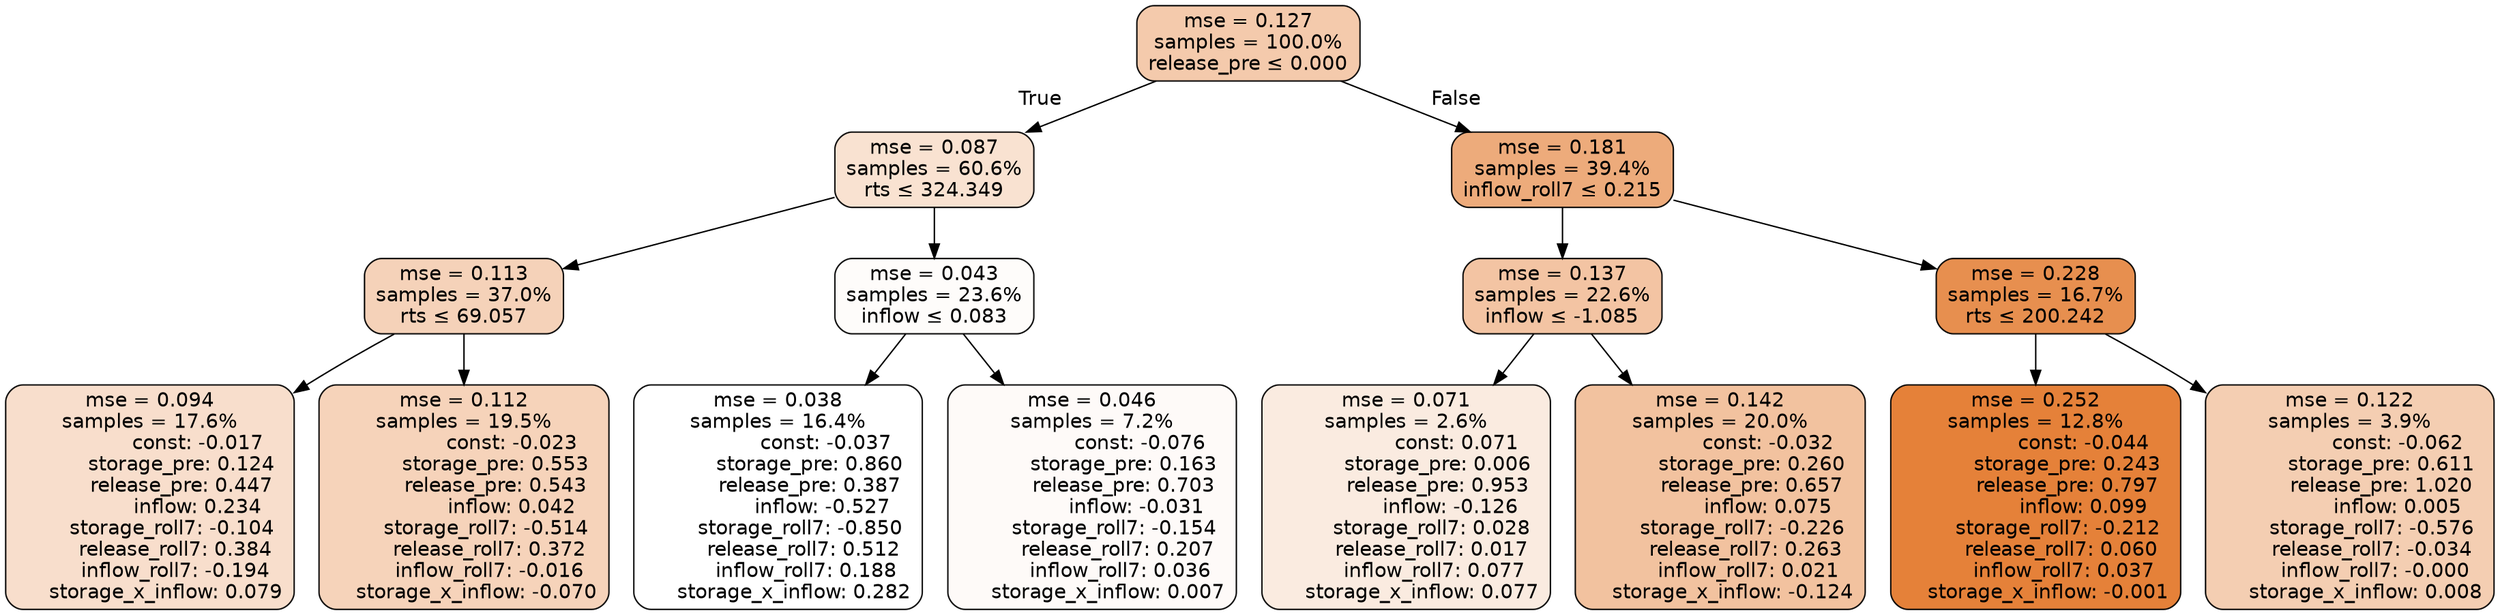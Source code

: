 digraph tree {
bgcolor="transparent"
node [shape=rectangle, style="filled, rounded", color="black", fontname=helvetica] ;
edge [fontname=helvetica] ;
	"0" [label="mse = 0.127
samples = 100.0%
release_pre &le; 0.000", fillcolor="#f4caac"]
	"1" [label="mse = 0.087
samples = 60.6%
rts &le; 324.349", fillcolor="#f9e2d1"]
	"2" [label="mse = 0.113
samples = 37.0%
rts &le; 69.057", fillcolor="#f5d2b9"]
	"3" [label="mse = 0.094
samples = 17.6%
               const: -0.017
          storage_pre: 0.124
          release_pre: 0.447
               inflow: 0.234
       storage_roll7: -0.104
        release_roll7: 0.384
        inflow_roll7: -0.194
     storage_x_inflow: 0.079", fillcolor="#f8decc"]
	"4" [label="mse = 0.112
samples = 19.5%
               const: -0.023
          storage_pre: 0.553
          release_pre: 0.543
               inflow: 0.042
       storage_roll7: -0.514
        release_roll7: 0.372
        inflow_roll7: -0.016
    storage_x_inflow: -0.070", fillcolor="#f6d3ba"]
	"5" [label="mse = 0.043
samples = 23.6%
inflow &le; 0.083", fillcolor="#fefcfa"]
	"6" [label="mse = 0.038
samples = 16.4%
               const: -0.037
          storage_pre: 0.860
          release_pre: 0.387
              inflow: -0.527
       storage_roll7: -0.850
        release_roll7: 0.512
         inflow_roll7: 0.188
     storage_x_inflow: 0.282", fillcolor="#ffffff"]
	"7" [label="mse = 0.046
samples = 7.2%
               const: -0.076
          storage_pre: 0.163
          release_pre: 0.703
              inflow: -0.031
       storage_roll7: -0.154
        release_roll7: 0.207
         inflow_roll7: 0.036
     storage_x_inflow: 0.007", fillcolor="#fefaf8"]
	"8" [label="mse = 0.181
samples = 39.4%
inflow_roll7 &le; 0.215", fillcolor="#edab7b"]
	"9" [label="mse = 0.137
samples = 22.6%
inflow &le; -1.085", fillcolor="#f3c4a3"]
	"10" [label="mse = 0.071
samples = 2.6%
                const: 0.071
          storage_pre: 0.006
          release_pre: 0.953
              inflow: -0.126
        storage_roll7: 0.028
        release_roll7: 0.017
         inflow_roll7: 0.077
     storage_x_inflow: 0.077", fillcolor="#faebe0"]
	"11" [label="mse = 0.142
samples = 20.0%
               const: -0.032
          storage_pre: 0.260
          release_pre: 0.657
               inflow: 0.075
       storage_roll7: -0.226
        release_roll7: 0.263
         inflow_roll7: 0.021
    storage_x_inflow: -0.124", fillcolor="#f2c29f"]
	"12" [label="mse = 0.228
samples = 16.7%
rts &le; 200.242", fillcolor="#e78f4f"]
	"13" [label="mse = 0.252
samples = 12.8%
               const: -0.044
          storage_pre: 0.243
          release_pre: 0.797
               inflow: 0.099
       storage_roll7: -0.212
        release_roll7: 0.060
         inflow_roll7: 0.037
    storage_x_inflow: -0.001", fillcolor="#e58139"]
	"14" [label="mse = 0.122
samples = 3.9%
               const: -0.062
          storage_pre: 0.611
          release_pre: 1.020
               inflow: 0.005
       storage_roll7: -0.576
       release_roll7: -0.034
        inflow_roll7: -0.000
     storage_x_inflow: 0.008", fillcolor="#f4ceb2"]

	"0" -> "1" [labeldistance=2.5, labelangle=45, headlabel="True"]
	"1" -> "2"
	"2" -> "3"
	"2" -> "4"
	"1" -> "5"
	"5" -> "6"
	"5" -> "7"
	"0" -> "8" [labeldistance=2.5, labelangle=-45, headlabel="False"]
	"8" -> "9"
	"9" -> "10"
	"9" -> "11"
	"8" -> "12"
	"12" -> "13"
	"12" -> "14"
}